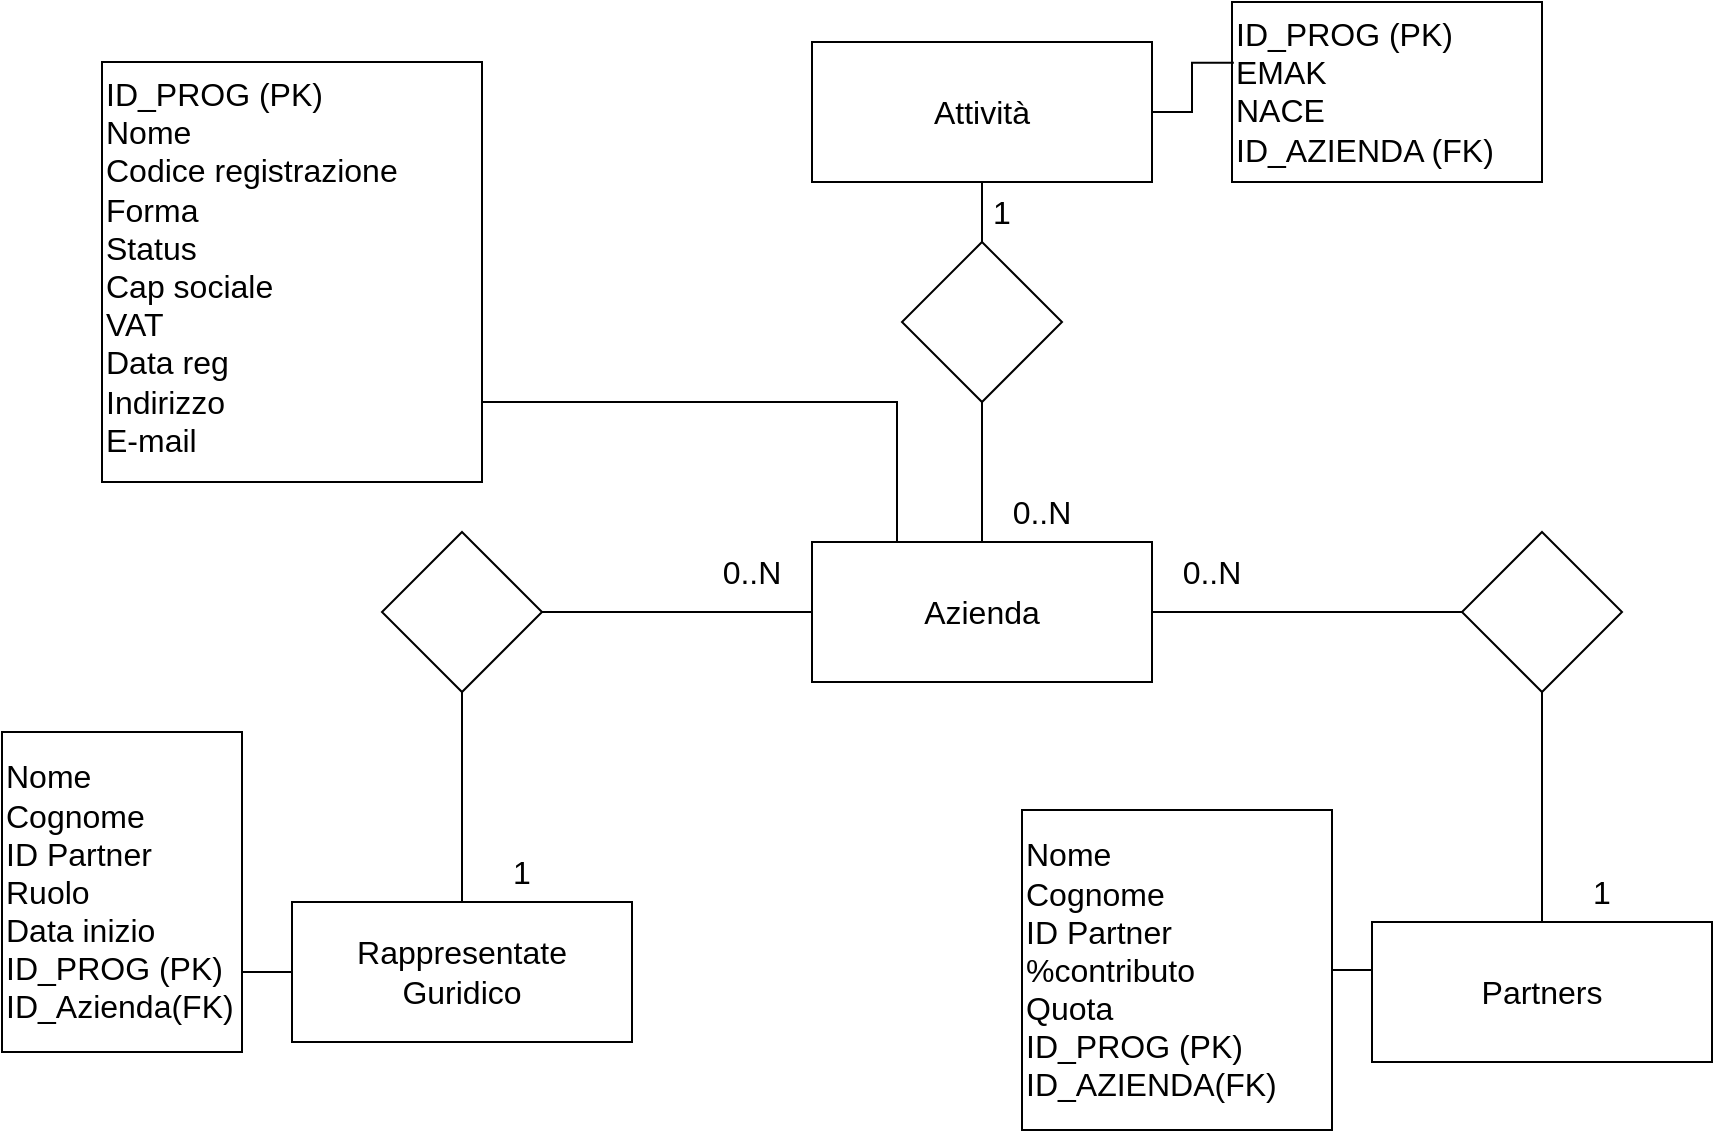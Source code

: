 <mxfile version="15.7.3" type="device"><diagram id="baylHvFRnRyv4Vg_cUvp" name="Pagina-1"><mxGraphModel dx="1038" dy="641" grid="1" gridSize="10" guides="1" tooltips="1" connect="1" arrows="1" fold="1" page="1" pageScale="1" pageWidth="1169" pageHeight="827" math="0" shadow="0"><root><mxCell id="0"/><mxCell id="1" parent="0"/><mxCell id="NshATejdZnc78WkJVYAI-12" style="edgeStyle=orthogonalEdgeStyle;rounded=0;orthogonalLoop=1;jettySize=auto;html=1;exitX=1;exitY=0.5;exitDx=0;exitDy=0;entryX=0;entryY=0.5;entryDx=0;entryDy=0;fontSize=16;endArrow=none;endFill=0;" edge="1" parent="1" source="NshATejdZnc78WkJVYAI-1" target="NshATejdZnc78WkJVYAI-3"><mxGeometry relative="1" as="geometry"/></mxCell><mxCell id="NshATejdZnc78WkJVYAI-1" value="Azienda" style="rounded=0;whiteSpace=wrap;html=1;fontSize=16;" vertex="1" parent="1"><mxGeometry x="415" y="280" width="170" height="70" as="geometry"/></mxCell><mxCell id="NshATejdZnc78WkJVYAI-14" style="edgeStyle=orthogonalEdgeStyle;rounded=0;orthogonalLoop=1;jettySize=auto;html=1;exitX=1;exitY=0.5;exitDx=0;exitDy=0;entryX=0;entryY=0.5;entryDx=0;entryDy=0;fontSize=16;endArrow=none;endFill=0;" edge="1" parent="1" source="NshATejdZnc78WkJVYAI-2" target="NshATejdZnc78WkJVYAI-1"><mxGeometry relative="1" as="geometry"/></mxCell><mxCell id="NshATejdZnc78WkJVYAI-15" style="edgeStyle=orthogonalEdgeStyle;rounded=0;orthogonalLoop=1;jettySize=auto;html=1;exitX=0.5;exitY=1;exitDx=0;exitDy=0;entryX=0.5;entryY=0;entryDx=0;entryDy=0;fontSize=16;endArrow=none;endFill=0;" edge="1" parent="1" source="NshATejdZnc78WkJVYAI-2" target="NshATejdZnc78WkJVYAI-6"><mxGeometry relative="1" as="geometry"/></mxCell><mxCell id="NshATejdZnc78WkJVYAI-2" value="" style="rhombus;whiteSpace=wrap;html=1;fontSize=16;" vertex="1" parent="1"><mxGeometry x="200" y="275" width="80" height="80" as="geometry"/></mxCell><mxCell id="NshATejdZnc78WkJVYAI-13" style="edgeStyle=orthogonalEdgeStyle;rounded=0;orthogonalLoop=1;jettySize=auto;html=1;exitX=0.5;exitY=1;exitDx=0;exitDy=0;entryX=0.5;entryY=0;entryDx=0;entryDy=0;fontSize=16;endArrow=none;endFill=0;" edge="1" parent="1" source="NshATejdZnc78WkJVYAI-3" target="NshATejdZnc78WkJVYAI-7"><mxGeometry relative="1" as="geometry"/></mxCell><mxCell id="NshATejdZnc78WkJVYAI-3" value="" style="rhombus;whiteSpace=wrap;html=1;fontSize=16;" vertex="1" parent="1"><mxGeometry x="740" y="275" width="80" height="80" as="geometry"/></mxCell><mxCell id="NshATejdZnc78WkJVYAI-11" style="edgeStyle=orthogonalEdgeStyle;rounded=0;orthogonalLoop=1;jettySize=auto;html=1;exitX=0.5;exitY=1;exitDx=0;exitDy=0;fontSize=16;endArrow=none;endFill=0;" edge="1" parent="1" source="NshATejdZnc78WkJVYAI-4" target="NshATejdZnc78WkJVYAI-1"><mxGeometry relative="1" as="geometry"/></mxCell><mxCell id="NshATejdZnc78WkJVYAI-4" value="" style="rhombus;whiteSpace=wrap;html=1;fontSize=16;" vertex="1" parent="1"><mxGeometry x="460" y="130" width="80" height="80" as="geometry"/></mxCell><mxCell id="NshATejdZnc78WkJVYAI-6" value="Rappresentate&lt;br&gt;Guridico" style="rounded=0;whiteSpace=wrap;html=1;fontSize=16;" vertex="1" parent="1"><mxGeometry x="155" y="460" width="170" height="70" as="geometry"/></mxCell><mxCell id="NshATejdZnc78WkJVYAI-7" value="Partners" style="rounded=0;whiteSpace=wrap;html=1;fontSize=16;" vertex="1" parent="1"><mxGeometry x="695" y="470" width="170" height="70" as="geometry"/></mxCell><mxCell id="NshATejdZnc78WkJVYAI-10" style="edgeStyle=orthogonalEdgeStyle;rounded=0;orthogonalLoop=1;jettySize=auto;html=1;exitX=0.5;exitY=1;exitDx=0;exitDy=0;fontSize=16;endArrow=none;endFill=0;" edge="1" parent="1" source="NshATejdZnc78WkJVYAI-8" target="NshATejdZnc78WkJVYAI-4"><mxGeometry relative="1" as="geometry"/></mxCell><mxCell id="NshATejdZnc78WkJVYAI-57" style="edgeStyle=orthogonalEdgeStyle;rounded=0;orthogonalLoop=1;jettySize=auto;html=1;entryX=0.006;entryY=0.338;entryDx=0;entryDy=0;entryPerimeter=0;fontSize=16;endArrow=none;endFill=0;" edge="1" parent="1" source="NshATejdZnc78WkJVYAI-8" target="NshATejdZnc78WkJVYAI-56"><mxGeometry relative="1" as="geometry"/></mxCell><mxCell id="NshATejdZnc78WkJVYAI-8" value="Attività" style="rounded=0;whiteSpace=wrap;html=1;fontSize=16;" vertex="1" parent="1"><mxGeometry x="415" y="30" width="170" height="70" as="geometry"/></mxCell><mxCell id="NshATejdZnc78WkJVYAI-16" value="1" style="text;html=1;strokeColor=none;fillColor=none;align=center;verticalAlign=middle;whiteSpace=wrap;rounded=0;fontSize=16;" vertex="1" parent="1"><mxGeometry x="240" y="430" width="60" height="30" as="geometry"/></mxCell><mxCell id="NshATejdZnc78WkJVYAI-17" value="0..N" style="text;html=1;strokeColor=none;fillColor=none;align=center;verticalAlign=middle;whiteSpace=wrap;rounded=0;fontSize=16;" vertex="1" parent="1"><mxGeometry x="355" y="280" width="60" height="30" as="geometry"/></mxCell><mxCell id="NshATejdZnc78WkJVYAI-18" value="0..N" style="text;html=1;strokeColor=none;fillColor=none;align=center;verticalAlign=middle;whiteSpace=wrap;rounded=0;fontSize=16;" vertex="1" parent="1"><mxGeometry x="585" y="280" width="60" height="30" as="geometry"/></mxCell><mxCell id="NshATejdZnc78WkJVYAI-19" value="0..N" style="text;html=1;strokeColor=none;fillColor=none;align=center;verticalAlign=middle;whiteSpace=wrap;rounded=0;fontSize=16;" vertex="1" parent="1"><mxGeometry x="500" y="250" width="60" height="30" as="geometry"/></mxCell><mxCell id="NshATejdZnc78WkJVYAI-21" value="1" style="text;html=1;strokeColor=none;fillColor=none;align=center;verticalAlign=middle;whiteSpace=wrap;rounded=0;fontSize=16;" vertex="1" parent="1"><mxGeometry x="780" y="440" width="60" height="30" as="geometry"/></mxCell><mxCell id="NshATejdZnc78WkJVYAI-22" value="1" style="text;html=1;strokeColor=none;fillColor=none;align=center;verticalAlign=middle;whiteSpace=wrap;rounded=0;fontSize=16;" vertex="1" parent="1"><mxGeometry x="480" y="100" width="60" height="30" as="geometry"/></mxCell><mxCell id="NshATejdZnc78WkJVYAI-53" style="edgeStyle=orthogonalEdgeStyle;rounded=0;orthogonalLoop=1;jettySize=auto;html=1;exitX=1;exitY=0.5;exitDx=0;exitDy=0;entryX=0;entryY=0.25;entryDx=0;entryDy=0;fontSize=16;endArrow=none;endFill=0;" edge="1" parent="1" source="NshATejdZnc78WkJVYAI-51" target="NshATejdZnc78WkJVYAI-7"><mxGeometry relative="1" as="geometry"/></mxCell><mxCell id="NshATejdZnc78WkJVYAI-51" value="Nome&lt;br&gt;Cognome&lt;br&gt;ID Partner&lt;br&gt;%contributo&lt;br&gt;Quota&lt;br&gt;ID_PROG (PK)&lt;br&gt;ID_AZIENDA(FK)" style="text;html=1;strokeColor=default;fillColor=none;align=left;verticalAlign=middle;whiteSpace=wrap;rounded=0;fontSize=16;" vertex="1" parent="1"><mxGeometry x="520" y="414" width="155" height="160" as="geometry"/></mxCell><mxCell id="NshATejdZnc78WkJVYAI-55" style="edgeStyle=orthogonalEdgeStyle;rounded=0;orthogonalLoop=1;jettySize=auto;html=1;exitX=1;exitY=0.75;exitDx=0;exitDy=0;entryX=0;entryY=0.5;entryDx=0;entryDy=0;fontSize=16;endArrow=none;endFill=0;" edge="1" parent="1" source="NshATejdZnc78WkJVYAI-54" target="NshATejdZnc78WkJVYAI-6"><mxGeometry relative="1" as="geometry"/></mxCell><mxCell id="NshATejdZnc78WkJVYAI-54" value="Nome&lt;br&gt;Cognome&lt;br&gt;ID Partner&lt;br&gt;Ruolo&lt;br&gt;Data inizio&lt;br&gt;ID_PROG (PK)&lt;br&gt;ID_Azienda(FK)" style="text;html=1;strokeColor=default;fillColor=none;align=left;verticalAlign=middle;whiteSpace=wrap;rounded=0;fontSize=16;" vertex="1" parent="1"><mxGeometry x="10" y="375" width="120" height="160" as="geometry"/></mxCell><mxCell id="NshATejdZnc78WkJVYAI-56" value="ID_PROG (PK)&lt;br&gt;EMAK&lt;br&gt;NACE&lt;br&gt;ID_AZIENDA (FK)" style="text;html=1;strokeColor=default;fillColor=none;align=left;verticalAlign=top;whiteSpace=wrap;rounded=0;fontSize=16;" vertex="1" parent="1"><mxGeometry x="625" y="10" width="155" height="90" as="geometry"/></mxCell><mxCell id="NshATejdZnc78WkJVYAI-59" style="edgeStyle=orthogonalEdgeStyle;rounded=0;orthogonalLoop=1;jettySize=auto;html=1;exitX=1;exitY=0.5;exitDx=0;exitDy=0;entryX=0.25;entryY=0;entryDx=0;entryDy=0;fontSize=16;endArrow=none;endFill=0;" edge="1" parent="1" source="NshATejdZnc78WkJVYAI-58" target="NshATejdZnc78WkJVYAI-1"><mxGeometry relative="1" as="geometry"><Array as="points"><mxPoint x="250" y="210"/><mxPoint x="458" y="210"/></Array></mxGeometry></mxCell><mxCell id="NshATejdZnc78WkJVYAI-58" value="ID_PROG (PK)&lt;br&gt;Nome&lt;br&gt;Codice registrazione&lt;br&gt;Forma&lt;br&gt;Status&lt;br&gt;Cap sociale&lt;br&gt;VAT&lt;br&gt;Data reg&lt;br&gt;Indirizzo&lt;br&gt;E-mail" style="text;html=1;strokeColor=default;fillColor=none;align=left;verticalAlign=top;whiteSpace=wrap;rounded=0;fontSize=16;" vertex="1" parent="1"><mxGeometry x="60" y="40" width="190" height="210" as="geometry"/></mxCell></root></mxGraphModel></diagram></mxfile>